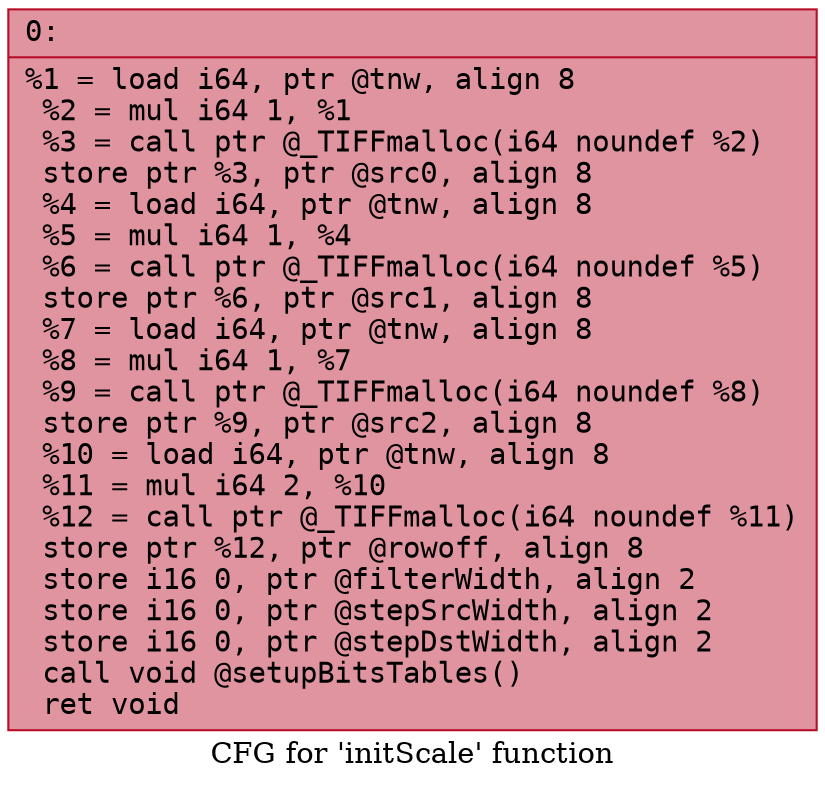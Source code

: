 digraph "CFG for 'initScale' function" {
	label="CFG for 'initScale' function";

	Node0x60000159d1d0 [shape=record,color="#b70d28ff", style=filled, fillcolor="#b70d2870" fontname="Courier",label="{0:\l|  %1 = load i64, ptr @tnw, align 8\l  %2 = mul i64 1, %1\l  %3 = call ptr @_TIFFmalloc(i64 noundef %2)\l  store ptr %3, ptr @src0, align 8\l  %4 = load i64, ptr @tnw, align 8\l  %5 = mul i64 1, %4\l  %6 = call ptr @_TIFFmalloc(i64 noundef %5)\l  store ptr %6, ptr @src1, align 8\l  %7 = load i64, ptr @tnw, align 8\l  %8 = mul i64 1, %7\l  %9 = call ptr @_TIFFmalloc(i64 noundef %8)\l  store ptr %9, ptr @src2, align 8\l  %10 = load i64, ptr @tnw, align 8\l  %11 = mul i64 2, %10\l  %12 = call ptr @_TIFFmalloc(i64 noundef %11)\l  store ptr %12, ptr @rowoff, align 8\l  store i16 0, ptr @filterWidth, align 2\l  store i16 0, ptr @stepSrcWidth, align 2\l  store i16 0, ptr @stepDstWidth, align 2\l  call void @setupBitsTables()\l  ret void\l}"];
}
